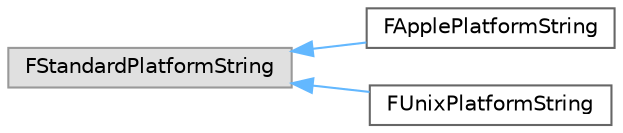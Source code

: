 digraph "Graphical Class Hierarchy"
{
 // INTERACTIVE_SVG=YES
 // LATEX_PDF_SIZE
  bgcolor="transparent";
  edge [fontname=Helvetica,fontsize=10,labelfontname=Helvetica,labelfontsize=10];
  node [fontname=Helvetica,fontsize=10,shape=box,height=0.2,width=0.4];
  rankdir="LR";
  Node0 [id="Node000000",label="FStandardPlatformString",height=0.2,width=0.4,color="grey60", fillcolor="#E0E0E0", style="filled",tooltip=" "];
  Node0 -> Node1 [id="edge5141_Node000000_Node000001",dir="back",color="steelblue1",style="solid",tooltip=" "];
  Node1 [id="Node000001",label="FApplePlatformString",height=0.2,width=0.4,color="grey40", fillcolor="white", style="filled",URL="$d6/de3/structFApplePlatformString.html",tooltip="2-byte replacement s string implementation"];
  Node0 -> Node2 [id="edge5142_Node000000_Node000002",dir="back",color="steelblue1",style="solid",tooltip=" "];
  Node2 [id="Node000002",label="FUnixPlatformString",height=0.2,width=0.4,color="grey40", fillcolor="white", style="filled",URL="$db/d5a/structFUnixPlatformString.html",tooltip="Unix string implementation."];
}
